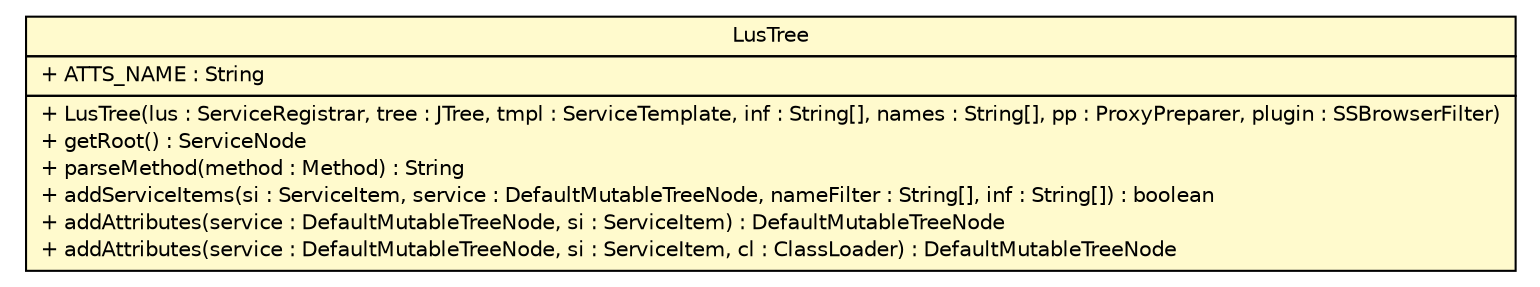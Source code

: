 #!/usr/local/bin/dot
#
# Class diagram 
# Generated by UMLGraph version R5_6 (http://www.umlgraph.org/)
#

digraph G {
	edge [fontname="Helvetica",fontsize=10,labelfontname="Helvetica",labelfontsize=10];
	node [fontname="Helvetica",fontsize=10,shape=plaintext];
	nodesep=0.25;
	ranksep=0.5;
	// sorcer.ssb.tools.plugin.browser.LusTree
	c281169 [label=<<table title="sorcer.ssb.tools.plugin.browser.LusTree" border="0" cellborder="1" cellspacing="0" cellpadding="2" port="p" bgcolor="lemonChiffon" href="./LusTree.html">
		<tr><td><table border="0" cellspacing="0" cellpadding="1">
<tr><td align="center" balign="center"> LusTree </td></tr>
		</table></td></tr>
		<tr><td><table border="0" cellspacing="0" cellpadding="1">
<tr><td align="left" balign="left"> + ATTS_NAME : String </td></tr>
		</table></td></tr>
		<tr><td><table border="0" cellspacing="0" cellpadding="1">
<tr><td align="left" balign="left"> + LusTree(lus : ServiceRegistrar, tree : JTree, tmpl : ServiceTemplate, inf : String[], names : String[], pp : ProxyPreparer, plugin : SSBrowserFilter) </td></tr>
<tr><td align="left" balign="left"> + getRoot() : ServiceNode </td></tr>
<tr><td align="left" balign="left"> + parseMethod(method : Method) : String </td></tr>
<tr><td align="left" balign="left"> + addServiceItems(si : ServiceItem, service : DefaultMutableTreeNode, nameFilter : String[], inf : String[]) : boolean </td></tr>
<tr><td align="left" balign="left"> + addAttributes(service : DefaultMutableTreeNode, si : ServiceItem) : DefaultMutableTreeNode </td></tr>
<tr><td align="left" balign="left"> + addAttributes(service : DefaultMutableTreeNode, si : ServiceItem, cl : ClassLoader) : DefaultMutableTreeNode </td></tr>
		</table></td></tr>
		</table>>, URL="./LusTree.html", fontname="Helvetica", fontcolor="black", fontsize=10.0];
}

